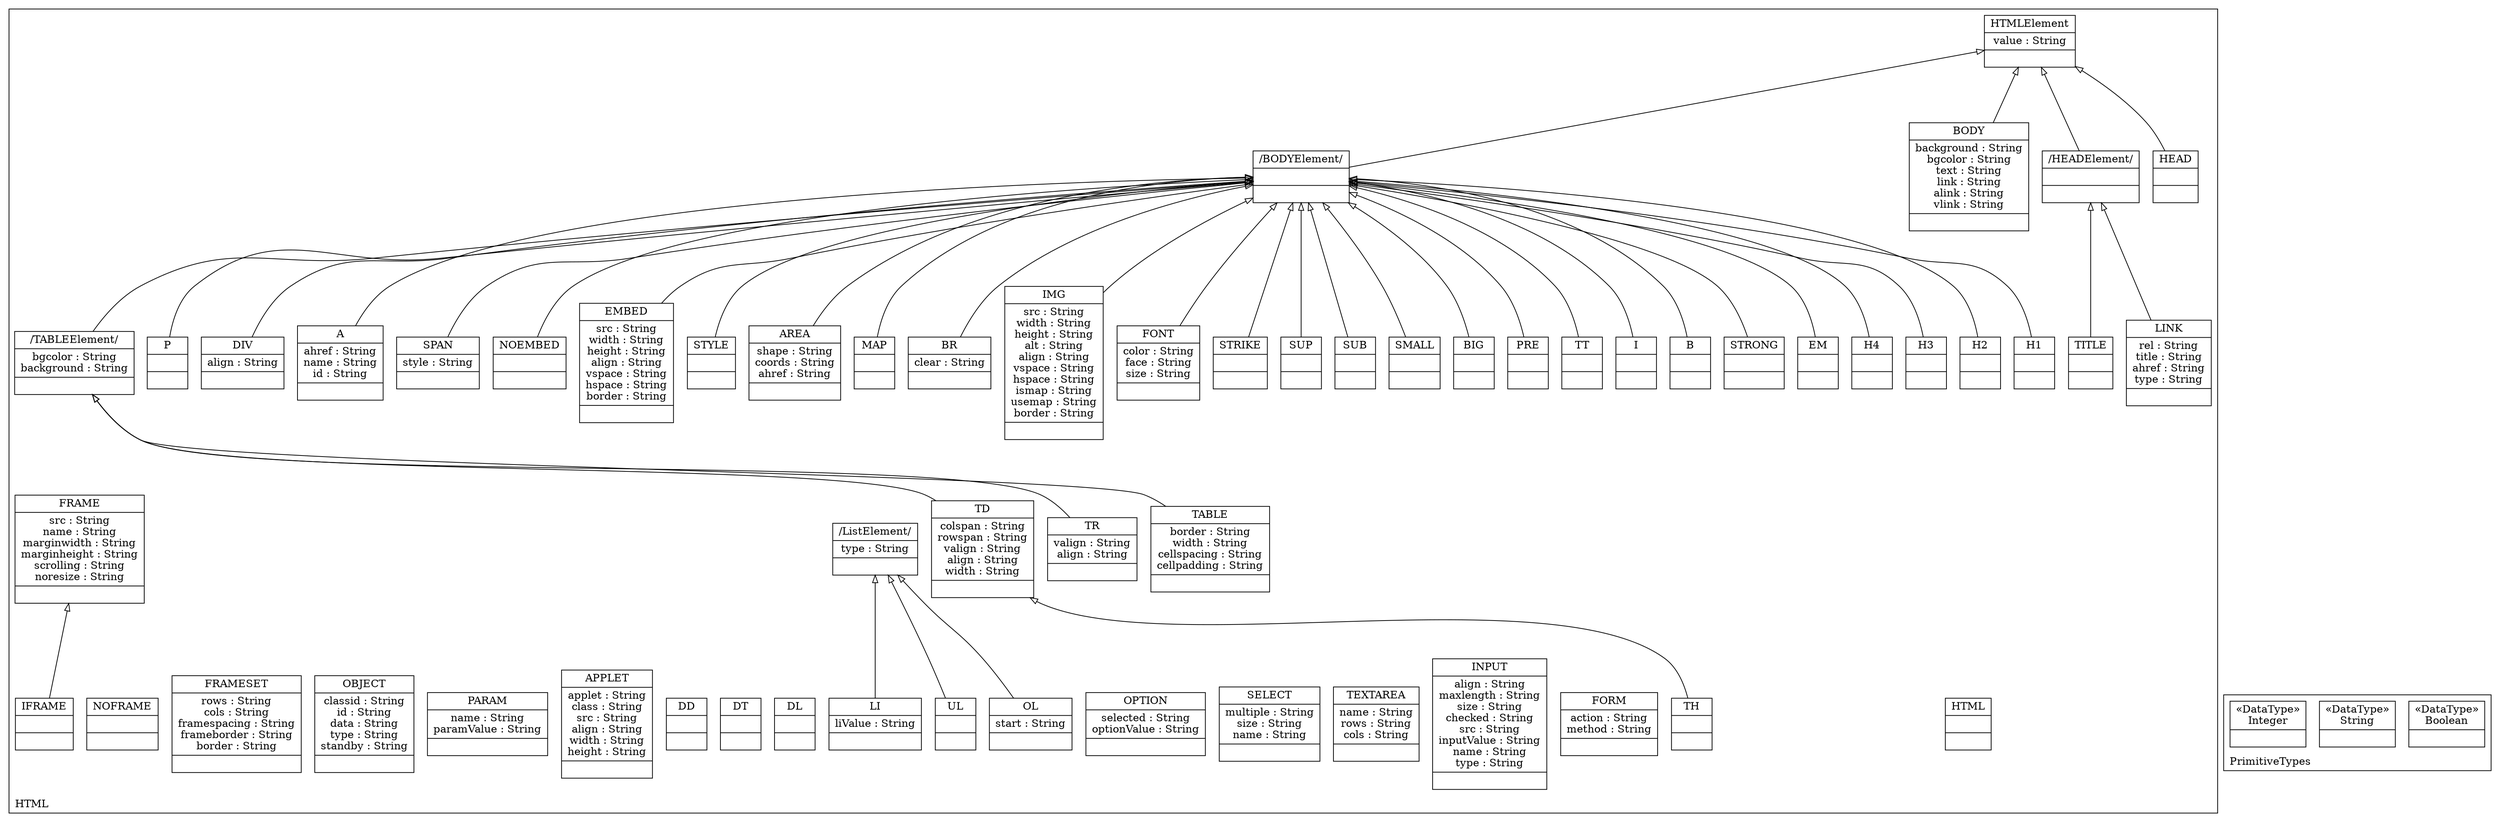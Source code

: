 digraph "KM3 Model in DOT" {
graph[rankdir=BT,labeljust=l,labelloc=t,nodeSep=0.75,compound=true];
 subgraph "cluster_HTML"{
labelloc=t
color=black
label=HTML
 node[shape=record];
HTML[label="{HTML| | }"]
;
 node[shape=record];
HTMLElement[label="{HTMLElement|value : String| }"]
;
 node[shape=record];
HEAD[label="{HEAD| | }"]
 HEAD->HTMLElement[arrowhead=onormal,group=HTMLElement,minlen=2,constraint=true,]
;
 node[shape=record];
HEADElement[label="{/HEADElement/| | }"]
 HEADElement->HTMLElement[arrowhead=onormal,group=HTMLElement,minlen=2,constraint=true,]
;
 node[shape=record];
LINK[label="{LINK|rel : String\ntitle : String\nahref : String\ntype : String| }"]
 LINK->HEADElement[arrowhead=onormal,group=HEADElement,minlen=2,constraint=true,]
;
 node[shape=record];
TITLE[label="{TITLE| | }"]
 TITLE->HEADElement[arrowhead=onormal,group=HEADElement,minlen=2,constraint=true,]
;
 node[shape=record];
BODY[label="{BODY|background : String\nbgcolor : String\ntext : String\nlink : String\nalink : String\nvlink : String| }"]
 BODY->HTMLElement[arrowhead=onormal,group=HTMLElement,minlen=2,constraint=true,]
;
 node[shape=record];
BODYElement[label="{/BODYElement/| | }"]
 BODYElement->HTMLElement[arrowhead=onormal,group=HTMLElement,minlen=2,constraint=true,]
;
 node[shape=record];
H1[label="{H1| | }"]
 H1->BODYElement[arrowhead=onormal,group=BODYElement,minlen=2,constraint=true,]
;
 node[shape=record];
H2[label="{H2| | }"]
 H2->BODYElement[arrowhead=onormal,group=BODYElement,minlen=2,constraint=true,]
;
 node[shape=record];
H3[label="{H3| | }"]
 H3->BODYElement[arrowhead=onormal,group=BODYElement,minlen=2,constraint=true,]
;
 node[shape=record];
H4[label="{H4| | }"]
 H4->BODYElement[arrowhead=onormal,group=BODYElement,minlen=2,constraint=true,]
;
 node[shape=record];
EM[label="{EM| | }"]
 EM->BODYElement[arrowhead=onormal,group=BODYElement,minlen=2,constraint=true,]
;
 node[shape=record];
STRONG[label="{STRONG| | }"]
 STRONG->BODYElement[arrowhead=onormal,group=BODYElement,minlen=2,constraint=true,]
;
 node[shape=record];
B[label="{B| | }"]
 B->BODYElement[arrowhead=onormal,group=BODYElement,minlen=2,constraint=true,]
;
 node[shape=record];
I[label="{I| | }"]
 I->BODYElement[arrowhead=onormal,group=BODYElement,minlen=2,constraint=true,]
;
 node[shape=record];
TT[label="{TT| | }"]
 TT->BODYElement[arrowhead=onormal,group=BODYElement,minlen=2,constraint=true,]
;
 node[shape=record];
PRE[label="{PRE| | }"]
 PRE->BODYElement[arrowhead=onormal,group=BODYElement,minlen=2,constraint=true,]
;
 node[shape=record];
BIG[label="{BIG| | }"]
 BIG->BODYElement[arrowhead=onormal,group=BODYElement,minlen=2,constraint=true,]
;
 node[shape=record];
SMALL[label="{SMALL| | }"]
 SMALL->BODYElement[arrowhead=onormal,group=BODYElement,minlen=2,constraint=true,]
;
 node[shape=record];
SUB[label="{SUB| | }"]
 SUB->BODYElement[arrowhead=onormal,group=BODYElement,minlen=2,constraint=true,]
;
 node[shape=record];
SUP[label="{SUP| | }"]
 SUP->BODYElement[arrowhead=onormal,group=BODYElement,minlen=2,constraint=true,]
;
 node[shape=record];
STRIKE[label="{STRIKE| | }"]
 STRIKE->BODYElement[arrowhead=onormal,group=BODYElement,minlen=2,constraint=true,]
;
 node[shape=record];
FONT[label="{FONT|color : String\nface : String\nsize : String| }"]
 FONT->BODYElement[arrowhead=onormal,group=BODYElement,minlen=2,constraint=true,]
;
 node[shape=record];
IMG[label="{IMG|src : String\nwidth : String\nheight : String\nalt : String\nalign : String\nvspace : String\nhspace : String\nismap : String\nusemap : String\nborder : String| }"]
 IMG->BODYElement[arrowhead=onormal,group=BODYElement,minlen=2,constraint=true,]
;
 node[shape=record];
BR[label="{BR|clear : String| }"]
 BR->BODYElement[arrowhead=onormal,group=BODYElement,minlen=2,constraint=true,]
;
 node[shape=record];
MAP[label="{MAP| | }"]
 MAP->BODYElement[arrowhead=onormal,group=BODYElement,minlen=2,constraint=true,]
;
 node[shape=record];
AREA[label="{AREA|shape : String\ncoords : String\nahref : String| }"]
 AREA->BODYElement[arrowhead=onormal,group=BODYElement,minlen=2,constraint=true,]
;
 node[shape=record];
STYLE[label="{STYLE| | }"]
 STYLE->BODYElement[arrowhead=onormal,group=BODYElement,minlen=2,constraint=true,]
;
 node[shape=record];
EMBED[label="{EMBED|src : String\nwidth : String\nheight : String\nalign : String\nvspace : String\nhspace : String\nborder : String| }"]
 EMBED->BODYElement[arrowhead=onormal,group=BODYElement,minlen=2,constraint=true,]
;
 node[shape=record];
NOEMBED[label="{NOEMBED| | }"]
 NOEMBED->BODYElement[arrowhead=onormal,group=BODYElement,minlen=2,constraint=true,]
;
 node[shape=record];
SPAN[label="{SPAN|style : String| }"]
 SPAN->BODYElement[arrowhead=onormal,group=BODYElement,minlen=2,constraint=true,]
;
 node[shape=record];
A[label="{A|ahref : String\nname : String\nid : String| }"]
 A->BODYElement[arrowhead=onormal,group=BODYElement,minlen=2,constraint=true,]
;
 node[shape=record];
DIV[label="{DIV|align : String| }"]
 DIV->BODYElement[arrowhead=onormal,group=BODYElement,minlen=2,constraint=true,]
;
 node[shape=record];
P[label="{P| | }"]
 P->BODYElement[arrowhead=onormal,group=BODYElement,minlen=2,constraint=true,]
;
 node[shape=record];
TABLEElement[label="{/TABLEElement/|bgcolor : String\nbackground : String| }"]
 TABLEElement->BODYElement[arrowhead=onormal,group=BODYElement,minlen=2,constraint=true,]
;
 node[shape=record];
TABLE[label="{TABLE|border : String\nwidth : String\ncellspacing : String\ncellpadding : String| }"]
 TABLE->TABLEElement[arrowhead=onormal,group=TABLEElement,minlen=2,constraint=true,]
;
 node[shape=record];
TR[label="{TR|valign : String\nalign : String| }"]
 TR->TABLEElement[arrowhead=onormal,group=TABLEElement,minlen=2,constraint=true,]
;
 node[shape=record];
TD[label="{TD|colspan : String\nrowspan : String\nvalign : String\nalign : String\nwidth : String| }"]
 TD->TABLEElement[arrowhead=onormal,group=TABLEElement,minlen=2,constraint=true,]
;
 node[shape=record];
TH[label="{TH| | }"]
 TH->TD[arrowhead=onormal,group=TD,minlen=2,constraint=true,]
;
 node[shape=record];
FORM[label="{FORM|action : String\nmethod : String| }"]
;
 node[shape=record];
INPUT[label="{INPUT|align : String\nmaxlength : String\nsize : String\nchecked : String\nsrc : String\ninputValue : String\nname : String\ntype : String| }"]
;
 node[shape=record];
TEXTAREA[label="{TEXTAREA|name : String\nrows : String\ncols : String| }"]
;
 node[shape=record];
SELECT[label="{SELECT|multiple : String\nsize : String\nname : String| }"]
;
 node[shape=record];
OPTION[label="{OPTION|selected : String\noptionValue : String| }"]
;
 node[shape=record];
ListElement[label="{/ListElement/|type : String| }"]
;
 node[shape=record];
OL[label="{OL|start : String| }"]
 OL->ListElement[arrowhead=onormal,group=ListElement,minlen=2,constraint=true,]
;
 node[shape=record];
UL[label="{UL| | }"]
 UL->ListElement[arrowhead=onormal,group=ListElement,minlen=2,constraint=true,]
;
 node[shape=record];
LI[label="{LI|liValue : String| }"]
 LI->ListElement[arrowhead=onormal,group=ListElement,minlen=2,constraint=true,]
;
 node[shape=record];
DL[label="{DL| | }"]
;
 node[shape=record];
DT[label="{DT| | }"]
;
 node[shape=record];
DD[label="{DD| | }"]
;
 node[shape=record];
APPLET[label="{APPLET|applet : String\nclass : String\nsrc : String\nalign : String\nwidth : String\nheight : String| }"]
;
 node[shape=record];
PARAM[label="{PARAM|name : String\nparamValue : String| }"]
;
 node[shape=record];
OBJECT[label="{OBJECT|classid : String\nid : String\ndata : String\ntype : String\nstandby : String| }"]
;
 node[shape=record];
FRAMESET[label="{FRAMESET|rows : String\ncols : String\nframespacing : String\nframeborder : String\nborder : String| }"]
;
 node[shape=record];
FRAME[label="{FRAME|src : String\nname : String\nmarginwidth : String\nmarginheight : String\nscrolling : String\nnoresize : String| }"]
;
 node[shape=record];
NOFRAME[label="{NOFRAME| | }"]
;
 node[shape=record];
IFRAME[label="{IFRAME| | }"]
 IFRAME->FRAME[arrowhead=onormal,group=FRAME,minlen=2,constraint=true,]
;

} subgraph "cluster_PrimitiveTypes"{
labelloc=t
color=black
label=PrimitiveTypes
 node[shape=record];
Boolean[label="{&#171;DataType&#187;\nBoolean|}"]
;
 node[shape=record];
String[label="{&#171;DataType&#187;\nString|}"]
;
 node[shape=record];
Integer[label="{&#171;DataType&#187;\nInteger|}"]
;

}
}